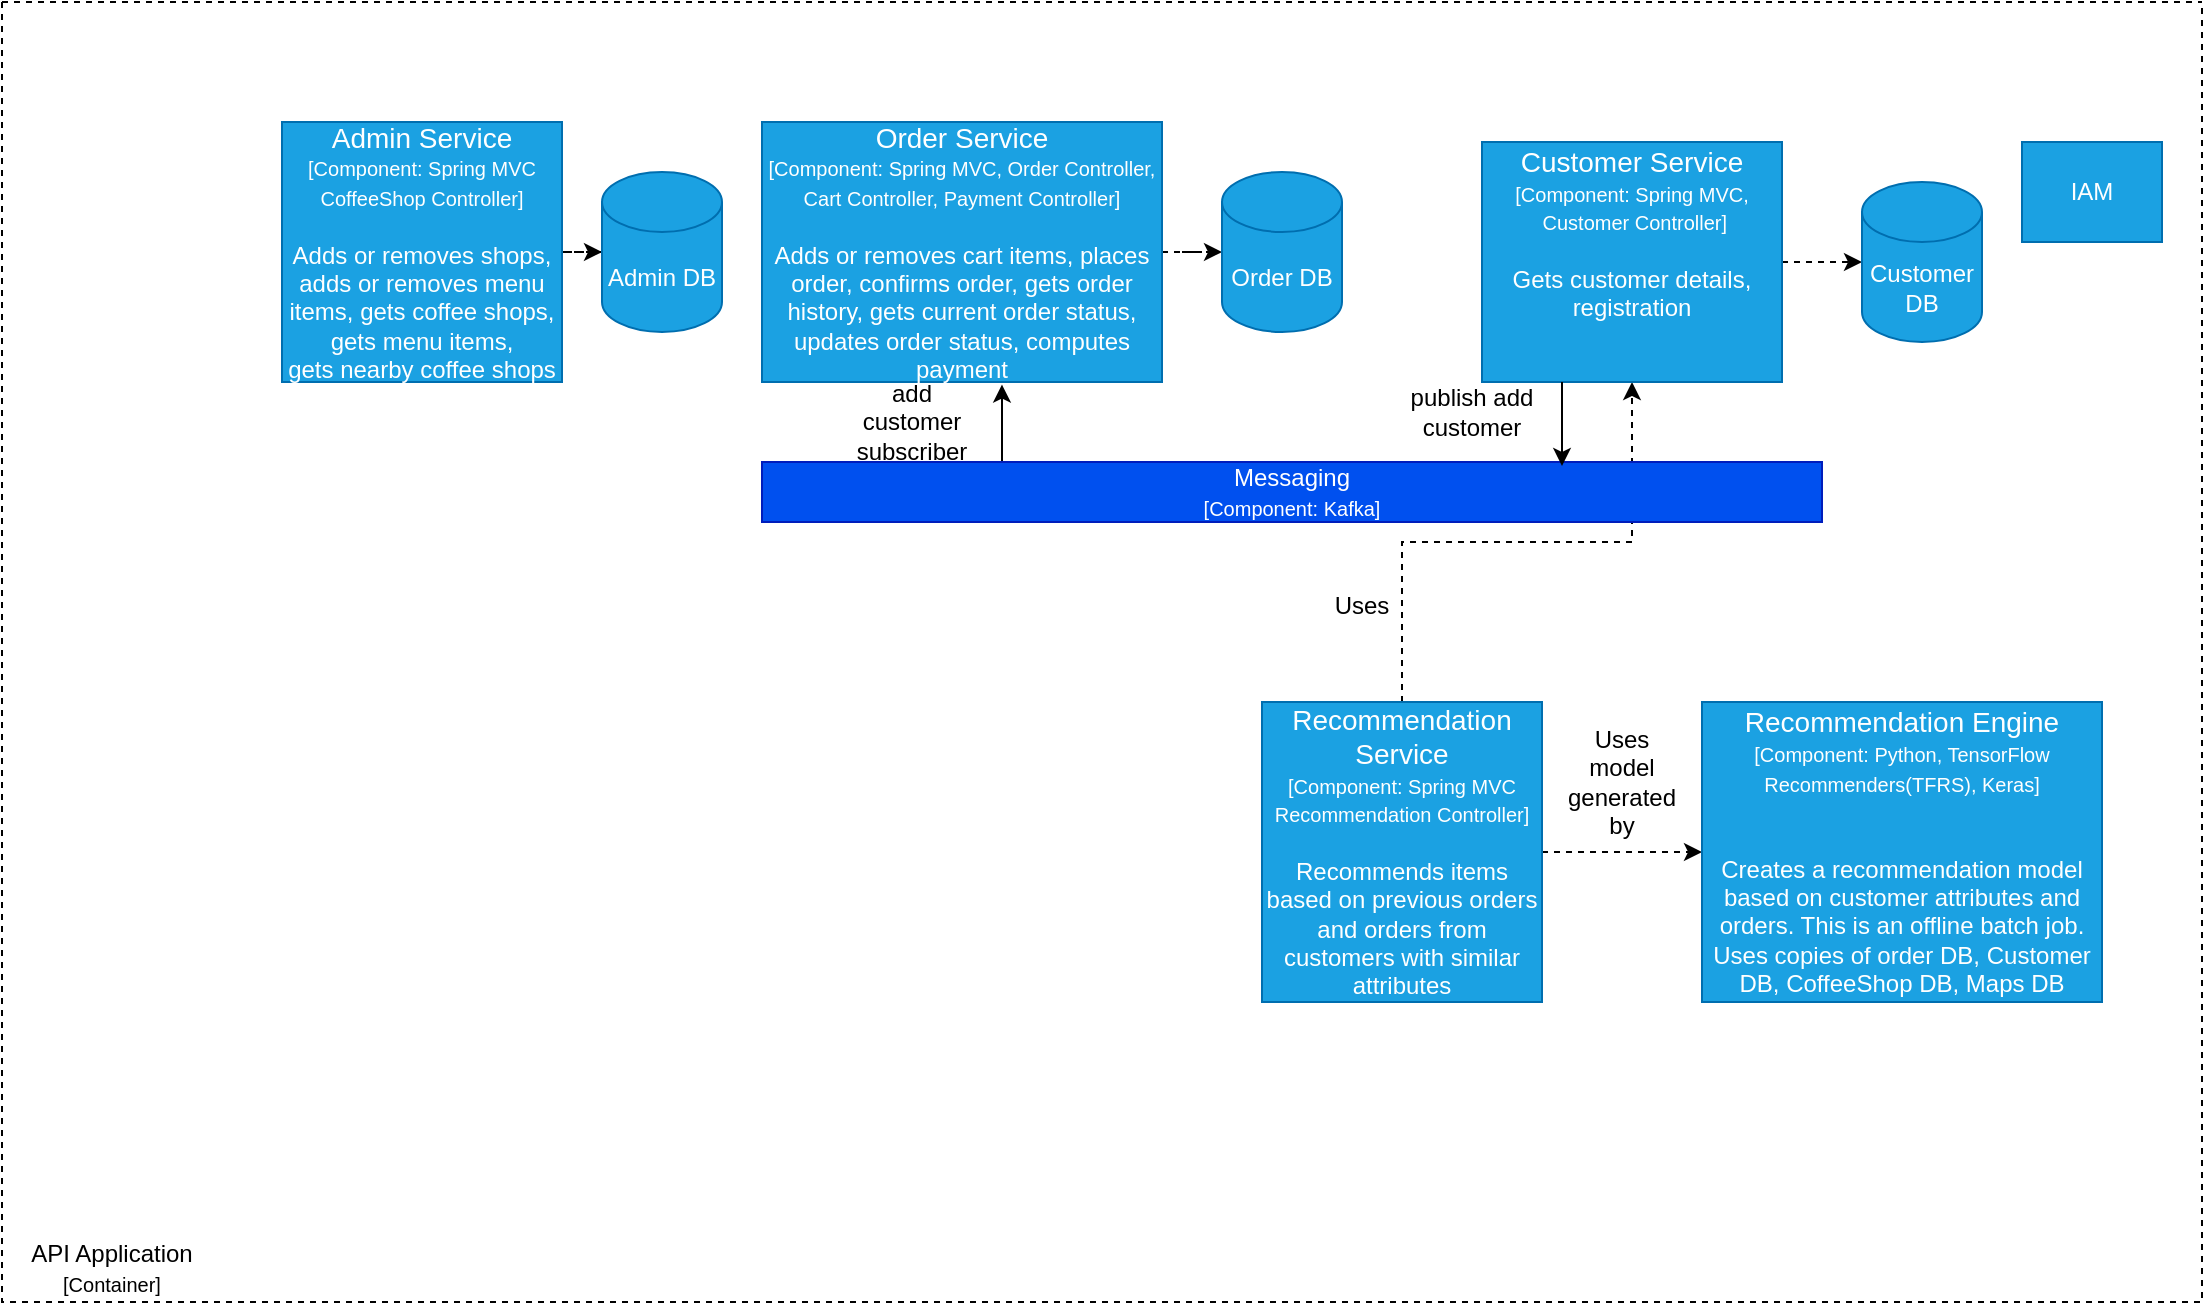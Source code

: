 <mxfile version="14.7.4" type="github">
  <diagram id="SkIhgehRgUOG8sE2-ucU" name="Page-1">
    <mxGraphModel dx="1022" dy="1537" grid="1" gridSize="10" guides="1" tooltips="1" connect="1" arrows="1" fold="1" page="1" pageScale="1" pageWidth="850" pageHeight="1100" math="0" shadow="0">
      <root>
        <mxCell id="0" />
        <mxCell id="1" parent="0" />
        <mxCell id="a931OXOb7cvNoLb_iAoM-1" value="" style="swimlane;startSize=0;dashed=1;" parent="1" vertex="1">
          <mxGeometry x="100" y="-202" width="1100" height="650" as="geometry" />
        </mxCell>
        <mxCell id="a931OXOb7cvNoLb_iAoM-2" value="IAM" style="rounded=0;whiteSpace=wrap;html=1;fillColor=#1ba1e2;strokeColor=#006EAF;fontColor=#ffffff;" parent="a931OXOb7cvNoLb_iAoM-1" vertex="1">
          <mxGeometry x="1010" y="70" width="70" height="50" as="geometry" />
        </mxCell>
        <mxCell id="a931OXOb7cvNoLb_iAoM-36" style="edgeStyle=orthogonalEdgeStyle;rounded=0;orthogonalLoop=1;jettySize=auto;html=1;dashed=1;" parent="a931OXOb7cvNoLb_iAoM-1" source="a931OXOb7cvNoLb_iAoM-6" target="a931OXOb7cvNoLb_iAoM-35" edge="1">
          <mxGeometry relative="1" as="geometry" />
        </mxCell>
        <mxCell id="a931OXOb7cvNoLb_iAoM-6" value="&lt;font&gt;&lt;font style=&quot;font-size: 14px&quot;&gt;Admin Service&lt;/font&gt;&lt;br&gt;&lt;/font&gt;&lt;font style=&quot;font-size: 10px&quot;&gt;[Component: Spring MVC CoffeeShop Controller]&lt;br&gt;&lt;/font&gt;&lt;font style=&quot;font-size: 12px&quot;&gt;&lt;br&gt;Adds or removes shops, adds or removes menu items, gets coffee shops, gets menu items,&lt;br&gt;gets nearby coffee shops&lt;br&gt;&lt;/font&gt;" style="rounded=0;whiteSpace=wrap;html=1;fillColor=#1ba1e2;strokeColor=#006EAF;fontColor=#ffffff;" parent="a931OXOb7cvNoLb_iAoM-1" vertex="1">
          <mxGeometry x="140" y="60" width="140" height="130" as="geometry" />
        </mxCell>
        <mxCell id="a931OXOb7cvNoLb_iAoM-34" style="edgeStyle=orthogonalEdgeStyle;rounded=0;orthogonalLoop=1;jettySize=auto;html=1;entryX=0;entryY=0.5;entryDx=0;entryDy=0;entryPerimeter=0;dashed=1;" parent="a931OXOb7cvNoLb_iAoM-1" source="a931OXOb7cvNoLb_iAoM-7" target="a931OXOb7cvNoLb_iAoM-33" edge="1">
          <mxGeometry relative="1" as="geometry" />
        </mxCell>
        <mxCell id="a931OXOb7cvNoLb_iAoM-7" value="&lt;font&gt;&lt;font style=&quot;font-size: 14px&quot;&gt;Order Service&lt;/font&gt;&lt;br&gt;&lt;/font&gt;&lt;font style=&quot;font-size: 10px&quot;&gt;[Component: Spring MVC, Order Controller, &lt;br&gt;Cart Controller, Payment Controller]&lt;br&gt;&lt;/font&gt;&lt;font style=&quot;font-size: 12px&quot;&gt;&lt;br&gt;Adds or removes cart items, places order, confirms order, gets order history, gets current order status, updates order status, computes payment&lt;/font&gt;" style="rounded=0;whiteSpace=wrap;html=1;fillColor=#1ba1e2;strokeColor=#006EAF;fontColor=#ffffff;" parent="a931OXOb7cvNoLb_iAoM-1" vertex="1">
          <mxGeometry x="380" y="60" width="200" height="130" as="geometry" />
        </mxCell>
        <mxCell id="a931OXOb7cvNoLb_iAoM-16" style="edgeStyle=orthogonalEdgeStyle;rounded=0;orthogonalLoop=1;jettySize=auto;html=1;entryX=0;entryY=0.5;entryDx=0;entryDy=0;dashed=1;" parent="a931OXOb7cvNoLb_iAoM-1" source="a931OXOb7cvNoLb_iAoM-10" target="a931OXOb7cvNoLb_iAoM-12" edge="1">
          <mxGeometry relative="1" as="geometry" />
        </mxCell>
        <mxCell id="a931OXOb7cvNoLb_iAoM-30" style="edgeStyle=orthogonalEdgeStyle;rounded=0;orthogonalLoop=1;jettySize=auto;html=1;dashed=1;" parent="a931OXOb7cvNoLb_iAoM-1" source="a931OXOb7cvNoLb_iAoM-10" target="a931OXOb7cvNoLb_iAoM-13" edge="1">
          <mxGeometry relative="1" as="geometry" />
        </mxCell>
        <mxCell id="a931OXOb7cvNoLb_iAoM-10" value="&lt;font&gt;&lt;font style=&quot;font-size: 14px&quot;&gt;Recommendation Service&lt;/font&gt;&lt;br&gt;&lt;/font&gt;&lt;font style=&quot;font-size: 10px&quot;&gt;[Component: Spring MVC Recommendation Controller]&lt;br&gt;&lt;/font&gt;&lt;font style=&quot;font-size: 12px&quot;&gt;&lt;br&gt;Recommends items based on previous orders and orders from customers with similar attributes&lt;/font&gt;" style="rounded=0;whiteSpace=wrap;html=1;fillColor=#1ba1e2;strokeColor=#006EAF;fontColor=#ffffff;" parent="a931OXOb7cvNoLb_iAoM-1" vertex="1">
          <mxGeometry x="630" y="350" width="140" height="150" as="geometry" />
        </mxCell>
        <mxCell id="a931OXOb7cvNoLb_iAoM-12" value="&lt;font&gt;&lt;font style=&quot;font-size: 14px&quot;&gt;Recommendation Engine&lt;/font&gt;&lt;br&gt;&lt;/font&gt;&lt;font style=&quot;font-size: 10px&quot;&gt;[Component: Python, TensorFlow Recommenders(TFRS), Keras]&lt;br&gt;&lt;/font&gt;&lt;font style=&quot;font-size: 12px&quot;&gt;&lt;br&gt;&lt;br&gt;Creates a recommendation model based on customer attributes and orders. This is an offline batch job. Uses copies of order DB, Customer DB, CoffeeShop DB, Maps DB&lt;/font&gt;" style="rounded=0;whiteSpace=wrap;html=1;fillColor=#1ba1e2;strokeColor=#006EAF;fontColor=#ffffff;" parent="a931OXOb7cvNoLb_iAoM-1" vertex="1">
          <mxGeometry x="850" y="350" width="200" height="150" as="geometry" />
        </mxCell>
        <mxCell id="a931OXOb7cvNoLb_iAoM-32" style="edgeStyle=orthogonalEdgeStyle;rounded=0;orthogonalLoop=1;jettySize=auto;html=1;entryX=0;entryY=0.5;entryDx=0;entryDy=0;entryPerimeter=0;dashed=1;" parent="a931OXOb7cvNoLb_iAoM-1" source="a931OXOb7cvNoLb_iAoM-13" target="a931OXOb7cvNoLb_iAoM-31" edge="1">
          <mxGeometry relative="1" as="geometry" />
        </mxCell>
        <mxCell id="a931OXOb7cvNoLb_iAoM-13" value="&lt;font&gt;&lt;font style=&quot;font-size: 14px&quot;&gt;Customer Service&lt;/font&gt;&lt;br&gt;&lt;/font&gt;&lt;font style=&quot;font-size: 10px&quot;&gt;[Component: Spring MVC,&lt;br&gt;&amp;nbsp;Customer Controller]&lt;br&gt;&lt;/font&gt;&lt;font style=&quot;font-size: 12px&quot;&gt;&lt;br&gt;Gets customer details, registration&lt;br&gt;&lt;br&gt;&lt;br&gt;&lt;/font&gt;" style="rounded=0;whiteSpace=wrap;html=1;fillColor=#1ba1e2;strokeColor=#006EAF;fontColor=#ffffff;" parent="a931OXOb7cvNoLb_iAoM-1" vertex="1">
          <mxGeometry x="740" y="70" width="150" height="120" as="geometry" />
        </mxCell>
        <mxCell id="a931OXOb7cvNoLb_iAoM-15" value="Uses" style="text;html=1;strokeColor=none;fillColor=none;align=center;verticalAlign=middle;whiteSpace=wrap;rounded=0;" parent="a931OXOb7cvNoLb_iAoM-1" vertex="1">
          <mxGeometry x="660" y="292" width="40" height="20" as="geometry" />
        </mxCell>
        <mxCell id="a931OXOb7cvNoLb_iAoM-17" value="Uses model generated by" style="text;html=1;strokeColor=none;fillColor=none;align=center;verticalAlign=middle;whiteSpace=wrap;rounded=0;" parent="a931OXOb7cvNoLb_iAoM-1" vertex="1">
          <mxGeometry x="790" y="380" width="40" height="20" as="geometry" />
        </mxCell>
        <mxCell id="LLMWrkkM6dnET8qG6Xcl-5" style="edgeStyle=orthogonalEdgeStyle;rounded=0;orthogonalLoop=1;jettySize=auto;html=1;entryX=0.6;entryY=1.01;entryDx=0;entryDy=0;entryPerimeter=0;" edge="1" parent="a931OXOb7cvNoLb_iAoM-1" source="a931OXOb7cvNoLb_iAoM-19" target="a931OXOb7cvNoLb_iAoM-7">
          <mxGeometry relative="1" as="geometry">
            <Array as="points">
              <mxPoint x="500" y="230" />
              <mxPoint x="500" y="230" />
            </Array>
          </mxGeometry>
        </mxCell>
        <mxCell id="a931OXOb7cvNoLb_iAoM-19" value="Messaging&lt;br&gt;&lt;font style=&quot;font-size: 10px&quot;&gt;[Component: Kafka]&lt;/font&gt;" style="rounded=0;whiteSpace=wrap;html=1;fillColor=#0050ef;strokeColor=#001DBC;fontColor=#ffffff;" parent="a931OXOb7cvNoLb_iAoM-1" vertex="1">
          <mxGeometry x="380" y="230" width="530" height="30" as="geometry" />
        </mxCell>
        <mxCell id="a931OXOb7cvNoLb_iAoM-31" value="Customer DB" style="shape=cylinder3;whiteSpace=wrap;html=1;boundedLbl=1;backgroundOutline=1;size=15;fillColor=#1ba1e2;strokeColor=#006EAF;fontColor=#ffffff;" parent="a931OXOb7cvNoLb_iAoM-1" vertex="1">
          <mxGeometry x="930" y="90" width="60" height="80" as="geometry" />
        </mxCell>
        <mxCell id="a931OXOb7cvNoLb_iAoM-33" value="Order DB" style="shape=cylinder3;whiteSpace=wrap;html=1;boundedLbl=1;backgroundOutline=1;size=15;fillColor=#1ba1e2;strokeColor=#006EAF;fontColor=#ffffff;" parent="a931OXOb7cvNoLb_iAoM-1" vertex="1">
          <mxGeometry x="610" y="85" width="60" height="80" as="geometry" />
        </mxCell>
        <mxCell id="a931OXOb7cvNoLb_iAoM-35" value="Admin DB" style="shape=cylinder3;whiteSpace=wrap;html=1;boundedLbl=1;backgroundOutline=1;size=15;fillColor=#1ba1e2;strokeColor=#006EAF;fontColor=#ffffff;" parent="a931OXOb7cvNoLb_iAoM-1" vertex="1">
          <mxGeometry x="300" y="85" width="60" height="80" as="geometry" />
        </mxCell>
        <mxCell id="a931OXOb7cvNoLb_iAoM-3" value="API Application&lt;br&gt;&lt;font style=&quot;font-size: 10px&quot;&gt;[Container]&lt;/font&gt;" style="text;html=1;strokeColor=none;fillColor=none;align=center;verticalAlign=middle;whiteSpace=wrap;rounded=0;" parent="a931OXOb7cvNoLb_iAoM-1" vertex="1">
          <mxGeometry y="632" width="110" height="2" as="geometry" />
        </mxCell>
        <mxCell id="LLMWrkkM6dnET8qG6Xcl-4" value="publish add customer" style="text;html=1;strokeColor=none;fillColor=none;align=center;verticalAlign=middle;whiteSpace=wrap;rounded=0;" vertex="1" parent="a931OXOb7cvNoLb_iAoM-1">
          <mxGeometry x="700" y="190" width="70" height="30" as="geometry" />
        </mxCell>
        <mxCell id="LLMWrkkM6dnET8qG6Xcl-6" value="add customer&lt;br&gt;subscriber" style="text;html=1;strokeColor=none;fillColor=none;align=center;verticalAlign=middle;whiteSpace=wrap;rounded=0;" vertex="1" parent="a931OXOb7cvNoLb_iAoM-1">
          <mxGeometry x="420" y="200" width="70" height="20" as="geometry" />
        </mxCell>
        <mxCell id="LLMWrkkM6dnET8qG6Xcl-3" style="edgeStyle=orthogonalEdgeStyle;rounded=0;orthogonalLoop=1;jettySize=auto;html=1;" edge="1" parent="1" source="a931OXOb7cvNoLb_iAoM-13">
          <mxGeometry relative="1" as="geometry">
            <mxPoint x="880" y="30" as="targetPoint" />
            <Array as="points">
              <mxPoint x="880" y="30" />
            </Array>
          </mxGeometry>
        </mxCell>
      </root>
    </mxGraphModel>
  </diagram>
</mxfile>
